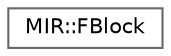 digraph "Graphical Class Hierarchy"
{
 // INTERACTIVE_SVG=YES
 // LATEX_PDF_SIZE
  bgcolor="transparent";
  edge [fontname=Helvetica,fontsize=10,labelfontname=Helvetica,labelfontsize=10];
  node [fontname=Helvetica,fontsize=10,shape=box,height=0.2,width=0.4];
  rankdir="LR";
  Node0 [id="Node000000",label="MIR::FBlock",height=0.2,width=0.4,color="grey40", fillcolor="white", style="filled",URL="$d0/d49/structMIR_1_1FBlock.html",tooltip=" "];
}
